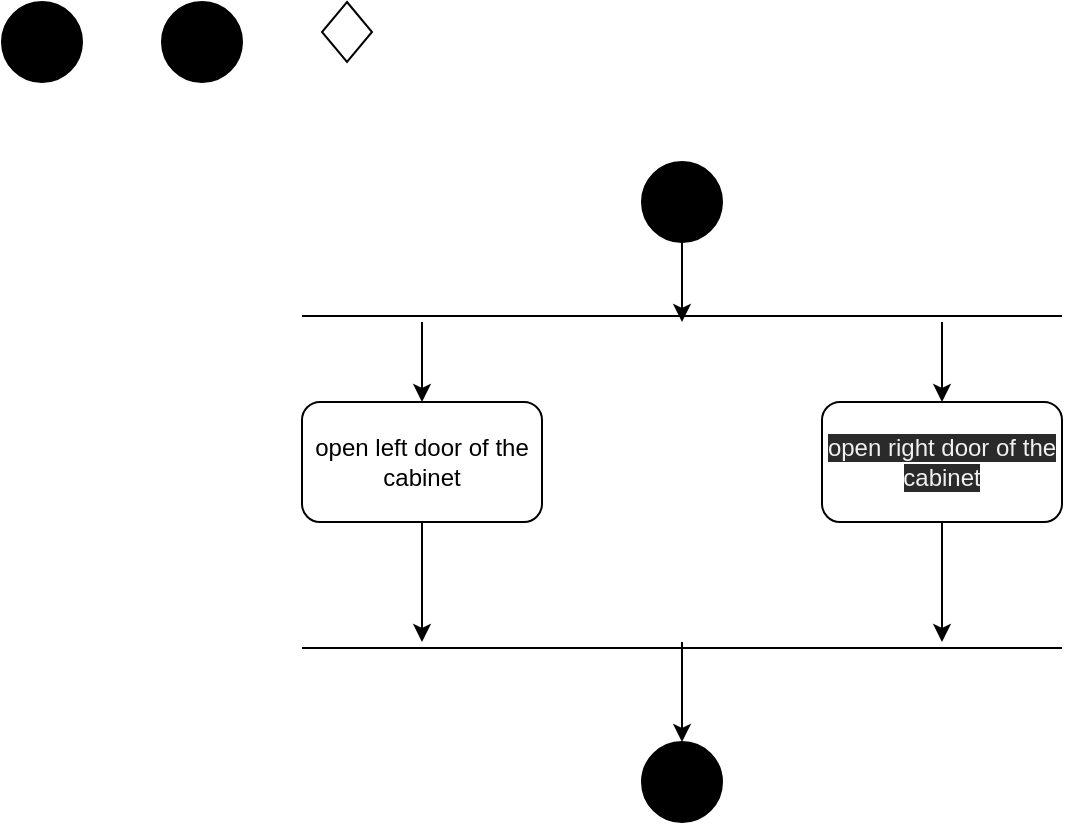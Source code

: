 <mxfile version="13.10.0" type="embed" pages="6">
    <diagram id="TKGpadYsHgbku94e-PBN" name="01">
        <mxGraphModel dx="552" dy="1620" grid="1" gridSize="10" guides="1" tooltips="1" connect="1" arrows="1" fold="1" page="1" pageScale="1" pageWidth="850" pageHeight="1100" math="0" shadow="0">
            <root>
                <mxCell id="L_IZPPoXgSPTkrQc0wRu-0"/>
                <mxCell id="L_IZPPoXgSPTkrQc0wRu-1" parent="L_IZPPoXgSPTkrQc0wRu-0"/>
                <mxCell id="jeHhFZrWPsBIewL-fRHp-0" value="" style="ellipse;whiteSpace=wrap;html=1;aspect=fixed;fillColor=#000000;" parent="L_IZPPoXgSPTkrQc0wRu-1" vertex="1">
                    <mxGeometry x="40" y="-40" width="40" height="40" as="geometry"/>
                </mxCell>
                <mxCell id="jeHhFZrWPsBIewL-fRHp-1" value="" style="ellipse;shape=doubleEllipse;whiteSpace=wrap;html=1;aspect=fixed;fillColor=#000000;" parent="L_IZPPoXgSPTkrQc0wRu-1" vertex="1">
                    <mxGeometry x="120" y="-40" width="40" height="40" as="geometry"/>
                </mxCell>
                <mxCell id="jeHhFZrWPsBIewL-fRHp-2" value="" style="rhombus;whiteSpace=wrap;html=1;" parent="L_IZPPoXgSPTkrQc0wRu-1" vertex="1">
                    <mxGeometry x="200" y="-40" width="25" height="30" as="geometry"/>
                </mxCell>
                <mxCell id="jeHhFZrWPsBIewL-fRHp-10" style="edgeStyle=orthogonalEdgeStyle;rounded=0;orthogonalLoop=1;jettySize=auto;html=1;" parent="L_IZPPoXgSPTkrQc0wRu-1" source="jeHhFZrWPsBIewL-fRHp-3" edge="1">
                    <mxGeometry relative="1" as="geometry">
                        <mxPoint x="380" y="120" as="targetPoint"/>
                    </mxGeometry>
                </mxCell>
                <mxCell id="jeHhFZrWPsBIewL-fRHp-3" value="" style="ellipse;whiteSpace=wrap;html=1;aspect=fixed;fillColor=#000000;" parent="L_IZPPoXgSPTkrQc0wRu-1" vertex="1">
                    <mxGeometry x="360" y="40" width="40" height="40" as="geometry"/>
                </mxCell>
                <mxCell id="jeHhFZrWPsBIewL-fRHp-11" style="edgeStyle=orthogonalEdgeStyle;rounded=0;orthogonalLoop=1;jettySize=auto;html=1;" parent="L_IZPPoXgSPTkrQc0wRu-1" source="jeHhFZrWPsBIewL-fRHp-5" edge="1">
                    <mxGeometry relative="1" as="geometry">
                        <mxPoint x="250" y="280" as="targetPoint"/>
                    </mxGeometry>
                </mxCell>
                <mxCell id="jeHhFZrWPsBIewL-fRHp-5" value="open left door of the cabinet" style="rounded=1;whiteSpace=wrap;html=1;" parent="L_IZPPoXgSPTkrQc0wRu-1" vertex="1">
                    <mxGeometry x="190" y="160" width="120" height="60" as="geometry"/>
                </mxCell>
                <mxCell id="jeHhFZrWPsBIewL-fRHp-6" value="" style="shape=link;html=1;width=166;" parent="L_IZPPoXgSPTkrQc0wRu-1" edge="1">
                    <mxGeometry width="100" relative="1" as="geometry">
                        <mxPoint x="190" y="200" as="sourcePoint"/>
                        <mxPoint x="570" y="200" as="targetPoint"/>
                    </mxGeometry>
                </mxCell>
                <mxCell id="jeHhFZrWPsBIewL-fRHp-12" style="edgeStyle=orthogonalEdgeStyle;rounded=0;orthogonalLoop=1;jettySize=auto;html=1;" parent="L_IZPPoXgSPTkrQc0wRu-1" source="jeHhFZrWPsBIewL-fRHp-7" edge="1">
                    <mxGeometry relative="1" as="geometry">
                        <mxPoint x="510" y="280" as="targetPoint"/>
                    </mxGeometry>
                </mxCell>
                <mxCell id="jeHhFZrWPsBIewL-fRHp-7" value="&lt;span style=&quot;color: rgb(240 , 240 , 240) ; font-family: &amp;#34;helvetica&amp;#34; ; font-size: 12px ; font-style: normal ; font-weight: 400 ; letter-spacing: normal ; text-align: center ; text-indent: 0px ; text-transform: none ; word-spacing: 0px ; background-color: rgb(42 , 42 , 42) ; display: inline ; float: none&quot;&gt;open right door of the cabinet&lt;/span&gt;" style="rounded=1;whiteSpace=wrap;html=1;" parent="L_IZPPoXgSPTkrQc0wRu-1" vertex="1">
                    <mxGeometry x="450" y="160" width="120" height="60" as="geometry"/>
                </mxCell>
                <mxCell id="jeHhFZrWPsBIewL-fRHp-8" value="" style="endArrow=classic;html=1;entryX=0.5;entryY=0;entryDx=0;entryDy=0;" parent="L_IZPPoXgSPTkrQc0wRu-1" target="jeHhFZrWPsBIewL-fRHp-5" edge="1">
                    <mxGeometry width="50" height="50" relative="1" as="geometry">
                        <mxPoint x="250" y="120" as="sourcePoint"/>
                        <mxPoint x="190" y="180" as="targetPoint"/>
                    </mxGeometry>
                </mxCell>
                <mxCell id="jeHhFZrWPsBIewL-fRHp-9" value="" style="endArrow=classic;html=1;entryX=0.5;entryY=0;entryDx=0;entryDy=0;" parent="L_IZPPoXgSPTkrQc0wRu-1" target="jeHhFZrWPsBIewL-fRHp-7" edge="1">
                    <mxGeometry width="50" height="50" relative="1" as="geometry">
                        <mxPoint x="510" y="120" as="sourcePoint"/>
                        <mxPoint x="260" y="170" as="targetPoint"/>
                    </mxGeometry>
                </mxCell>
                <mxCell id="jeHhFZrWPsBIewL-fRHp-13" value="" style="endArrow=classic;html=1;" parent="L_IZPPoXgSPTkrQc0wRu-1" edge="1">
                    <mxGeometry width="50" height="50" relative="1" as="geometry">
                        <mxPoint x="380" y="280" as="sourcePoint"/>
                        <mxPoint x="380" y="330" as="targetPoint"/>
                    </mxGeometry>
                </mxCell>
                <mxCell id="jeHhFZrWPsBIewL-fRHp-14" value="" style="ellipse;shape=doubleEllipse;whiteSpace=wrap;html=1;aspect=fixed;fillColor=#000000;" parent="L_IZPPoXgSPTkrQc0wRu-1" vertex="1">
                    <mxGeometry x="360" y="330" width="40" height="40" as="geometry"/>
                </mxCell>
            </root>
        </mxGraphModel>
    </diagram>
    <diagram id="-LJhycr-vLVmOfMt6-un" name="02">
        <mxGraphModel dx="460" dy="1533" grid="1" gridSize="10" guides="1" tooltips="1" connect="1" arrows="1" fold="1" page="1" pageScale="1" pageWidth="850" pageHeight="1100" math="0" shadow="0">
            <root>
                <mxCell id="0"/>
                <mxCell id="1" parent="0"/>
                <mxCell id="2" value="" style="ellipse;whiteSpace=wrap;html=1;aspect=fixed;fillColor=#000000;" parent="1" vertex="1">
                    <mxGeometry x="40" y="-40" width="40" height="40" as="geometry"/>
                </mxCell>
                <mxCell id="3" value="" style="ellipse;shape=doubleEllipse;whiteSpace=wrap;html=1;aspect=fixed;fillColor=#000000;" parent="1" vertex="1">
                    <mxGeometry x="120" y="-40" width="40" height="40" as="geometry"/>
                </mxCell>
                <mxCell id="4" value="" style="rhombus;whiteSpace=wrap;html=1;" parent="1" vertex="1">
                    <mxGeometry x="200" y="-40" width="25" height="30" as="geometry"/>
                </mxCell>
                <mxCell id="5" value="" style="ellipse;whiteSpace=wrap;html=1;aspect=fixed;fillColor=#000000;" parent="1" vertex="1">
                    <mxGeometry x="405" y="40" width="40" height="40" as="geometry"/>
                </mxCell>
                <mxCell id="6" value="" style="endArrow=classic;html=1;exitX=0.5;exitY=1;exitDx=0;exitDy=0;entryX=0.5;entryY=0;entryDx=0;entryDy=0;" parent="1" source="5" target="7" edge="1">
                    <mxGeometry width="50" height="50" relative="1" as="geometry">
                        <mxPoint x="540" y="230" as="sourcePoint"/>
                        <mxPoint x="425" y="120" as="targetPoint"/>
                    </mxGeometry>
                </mxCell>
                <mxCell id="7" value="read the the order from waiter" style="rounded=1;whiteSpace=wrap;html=1;" parent="1" vertex="1">
                    <mxGeometry x="365" y="120" width="120" height="60" as="geometry"/>
                </mxCell>
                <mxCell id="8" value="the system will first calculate the total price" style="rounded=1;whiteSpace=wrap;html=1;" parent="1" vertex="1">
                    <mxGeometry x="110" y="250" width="165" height="60" as="geometry"/>
                </mxCell>
                <mxCell id="9" value="determine the diccount of the order" style="rounded=1;whiteSpace=wrap;html=1;" parent="1" vertex="1">
                    <mxGeometry x="343" y="250" width="165" height="60" as="geometry"/>
                </mxCell>
                <mxCell id="12" value="" style="endArrow=classic;html=1;exitX=0.5;exitY=1;exitDx=0;exitDy=0;" parent="1" source="7" edge="1">
                    <mxGeometry width="50" height="50" relative="1" as="geometry">
                        <mxPoint x="260" y="190" as="sourcePoint"/>
                        <mxPoint x="425" y="220" as="targetPoint"/>
                    </mxGeometry>
                </mxCell>
                <mxCell id="14" value="" style="endArrow=classic;html=1;entryX=0.5;entryY=0;entryDx=0;entryDy=0;" parent="1" target="8" edge="1">
                    <mxGeometry width="50" height="50" relative="1" as="geometry">
                        <mxPoint x="193" y="220" as="sourcePoint"/>
                        <mxPoint x="100" y="210" as="targetPoint"/>
                    </mxGeometry>
                </mxCell>
                <mxCell id="15" value="" style="endArrow=classic;html=1;entryX=0.5;entryY=0;entryDx=0;entryDy=0;" parent="1" target="9" edge="1">
                    <mxGeometry width="50" height="50" relative="1" as="geometry">
                        <mxPoint x="426" y="220" as="sourcePoint"/>
                        <mxPoint x="568" y="190" as="targetPoint"/>
                    </mxGeometry>
                </mxCell>
                <mxCell id="16" value="" style="shape=link;html=1;width=204;" parent="1" edge="1">
                    <mxGeometry width="100" relative="1" as="geometry">
                        <mxPoint x="105" y="322" as="sourcePoint"/>
                        <mxPoint x="745" y="322" as="targetPoint"/>
                    </mxGeometry>
                </mxCell>
                <mxCell id="17" value="" style="endArrow=classic;html=1;exitX=0.5;exitY=1;exitDx=0;exitDy=0;" parent="1" source="8" edge="1">
                    <mxGeometry width="50" height="50" relative="1" as="geometry">
                        <mxPoint x="190" y="410" as="sourcePoint"/>
                        <mxPoint x="193" y="420" as="targetPoint"/>
                    </mxGeometry>
                </mxCell>
                <mxCell id="18" value="" style="endArrow=classic;html=1;exitX=0.5;exitY=1;exitDx=0;exitDy=0;" parent="1" source="9" edge="1">
                    <mxGeometry width="50" height="50" relative="1" as="geometry">
                        <mxPoint x="425" y="320" as="sourcePoint"/>
                        <mxPoint x="426" y="420" as="targetPoint"/>
                    </mxGeometry>
                </mxCell>
                <mxCell id="19" value="" style="endArrow=classic;html=1;entryX=0.5;entryY=0;entryDx=0;entryDy=0;" parent="1" target="23" edge="1">
                    <mxGeometry width="50" height="50" relative="1" as="geometry">
                        <mxPoint x="425" y="420" as="sourcePoint"/>
                        <mxPoint x="425" y="480" as="targetPoint"/>
                    </mxGeometry>
                </mxCell>
                <mxCell id="20" value="determine service charge of the order" style="rounded=1;whiteSpace=wrap;html=1;" parent="1" vertex="1">
                    <mxGeometry x="560" y="250" width="165" height="60" as="geometry"/>
                </mxCell>
                <mxCell id="21" value="" style="endArrow=classic;html=1;entryX=0.5;entryY=0;entryDx=0;entryDy=0;" parent="1" target="20" edge="1">
                    <mxGeometry width="50" height="50" relative="1" as="geometry">
                        <mxPoint x="643" y="220" as="sourcePoint"/>
                        <mxPoint x="785" y="190" as="targetPoint"/>
                    </mxGeometry>
                </mxCell>
                <mxCell id="22" value="" style="endArrow=classic;html=1;exitX=0.5;exitY=1;exitDx=0;exitDy=0;" parent="1" source="20" edge="1">
                    <mxGeometry width="50" height="50" relative="1" as="geometry">
                        <mxPoint x="642" y="320" as="sourcePoint"/>
                        <mxPoint x="643" y="420" as="targetPoint"/>
                    </mxGeometry>
                </mxCell>
                <mxCell id="23" value="net price will be determined" style="rounded=1;whiteSpace=wrap;html=1;" parent="1" vertex="1">
                    <mxGeometry x="366" y="480" width="120" height="60" as="geometry"/>
                </mxCell>
                <mxCell id="24" value="" style="endArrow=classic;html=1;exitX=0.5;exitY=1;exitDx=0;exitDy=0;entryX=0.5;entryY=0;entryDx=0;entryDy=0;" parent="1" source="23" target="25" edge="1">
                    <mxGeometry width="50" height="50" relative="1" as="geometry">
                        <mxPoint x="425.5" y="580" as="sourcePoint"/>
                        <mxPoint x="426" y="590" as="targetPoint"/>
                    </mxGeometry>
                </mxCell>
                <mxCell id="25" value="display the net price to the waiter" style="rounded=1;whiteSpace=wrap;html=1;" parent="1" vertex="1">
                    <mxGeometry x="366" y="600" width="120" height="60" as="geometry"/>
                </mxCell>
                <mxCell id="26" value="" style="endArrow=classic;html=1;exitX=0.5;exitY=1;exitDx=0;exitDy=0;entryX=0.5;entryY=0;entryDx=0;entryDy=0;" parent="1" source="25" target="27" edge="1">
                    <mxGeometry width="50" height="50" relative="1" as="geometry">
                        <mxPoint x="390" y="750" as="sourcePoint"/>
                        <mxPoint x="440" y="700" as="targetPoint"/>
                    </mxGeometry>
                </mxCell>
                <mxCell id="27" value="" style="ellipse;shape=doubleEllipse;whiteSpace=wrap;html=1;aspect=fixed;fillColor=#000000;" parent="1" vertex="1">
                    <mxGeometry x="405" y="710" width="40" height="40" as="geometry"/>
                </mxCell>
            </root>
        </mxGraphModel>
    </diagram>
    <diagram id="OcNbfHWa4exsvRolYM8u" name="03">
        &#xa;
        <mxGraphModel dx="728" dy="1780" grid="1" gridSize="10" guides="1" tooltips="1" connect="1" arrows="1" fold="1" page="1" pageScale="1" pageWidth="850" pageHeight="1100" math="0" shadow="0">
            &#xa;
            <root>
                &#xa;
                <mxCell id="Fn192tEEhdHee78osnhD-0"/>
                &#xa;
                <mxCell id="Fn192tEEhdHee78osnhD-1" parent="Fn192tEEhdHee78osnhD-0"/>
                &#xa;
                <mxCell id="Fn192tEEhdHee78osnhD-2" value="" style="ellipse;whiteSpace=wrap;html=1;aspect=fixed;fillColor=#000000;" vertex="1" parent="Fn192tEEhdHee78osnhD-1">
                    &#xa;
                    <mxGeometry x="40" y="-40" width="40" height="40" as="geometry"/>
                    &#xa;
                </mxCell>
                &#xa;
                <mxCell id="Fn192tEEhdHee78osnhD-3" value="" style="ellipse;shape=doubleEllipse;whiteSpace=wrap;html=1;aspect=fixed;fillColor=#000000;" vertex="1" parent="Fn192tEEhdHee78osnhD-1">
                    &#xa;
                    <mxGeometry x="120" y="-40" width="40" height="40" as="geometry"/>
                    &#xa;
                </mxCell>
                &#xa;
                <mxCell id="Fn192tEEhdHee78osnhD-4" value="" style="rhombus;whiteSpace=wrap;html=1;" vertex="1" parent="Fn192tEEhdHee78osnhD-1">
                    &#xa;
                    <mxGeometry x="200" y="-40" width="25" height="30" as="geometry"/>
                    &#xa;
                </mxCell>
                &#xa;
                <mxCell id="Fn192tEEhdHee78osnhD-5" value="" style="ellipse;whiteSpace=wrap;html=1;aspect=fixed;fillColor=#000000;" vertex="1" parent="Fn192tEEhdHee78osnhD-1">
                    &#xa;
                    <mxGeometry x="440" y="40" width="40" height="40" as="geometry"/>
                    &#xa;
                </mxCell>
                &#xa;
                <mxCell id="Fn192tEEhdHee78osnhD-6" value="" style="endArrow=classic;html=1;exitX=0.5;exitY=1;exitDx=0;exitDy=0;entryX=0.5;entryY=0;entryDx=0;entryDy=0;" edge="1" parent="Fn192tEEhdHee78osnhD-1" source="Fn192tEEhdHee78osnhD-5" target="Fn192tEEhdHee78osnhD-7">
                    &#xa;
                    <mxGeometry width="50" height="50" relative="1" as="geometry">
                        &#xa;
                        <mxPoint x="460" y="210" as="sourcePoint"/>
                        &#xa;
                        <mxPoint x="460" y="130" as="targetPoint"/>
                        &#xa;
                    </mxGeometry>
                    &#xa;
                </mxCell>
                &#xa;
                <mxCell id="Fn192tEEhdHee78osnhD-7" value="passenger check-in when them arrived" style="rounded=1;whiteSpace=wrap;html=1;" vertex="1" parent="Fn192tEEhdHee78osnhD-1">
                    &#xa;
                    <mxGeometry x="400" y="120" width="120" height="60" as="geometry"/>
                    &#xa;
                </mxCell>
                &#xa;
                <mxCell id="Fn192tEEhdHee78osnhD-10" value="" style="rhombus;whiteSpace=wrap;html=1;" vertex="1" parent="Fn192tEEhdHee78osnhD-1">
                    &#xa;
                    <mxGeometry x="447.5" y="240" width="25" height="30" as="geometry"/>
                    &#xa;
                </mxCell>
                &#xa;
                <mxCell id="Fn192tEEhdHee78osnhD-11" value="" style="endArrow=classic;html=1;exitX=0.5;exitY=1;exitDx=0;exitDy=0;entryX=0.5;entryY=0;entryDx=0;entryDy=0;" edge="1" parent="Fn192tEEhdHee78osnhD-1" source="Fn192tEEhdHee78osnhD-7" target="Fn192tEEhdHee78osnhD-10">
                    &#xa;
                    <mxGeometry width="50" height="50" relative="1" as="geometry">
                        &#xa;
                        <mxPoint x="520" y="260" as="sourcePoint"/>
                        &#xa;
                        <mxPoint x="570" y="210" as="targetPoint"/>
                        &#xa;
                    </mxGeometry>
                    &#xa;
                </mxCell>
                &#xa;
                <mxCell id="Fn192tEEhdHee78osnhD-12" value="" style="endArrow=classic;html=1;exitX=1;exitY=0.5;exitDx=0;exitDy=0;entryX=0;entryY=0.5;entryDx=0;entryDy=0;" edge="1" parent="Fn192tEEhdHee78osnhD-1" source="Fn192tEEhdHee78osnhD-10" target="Fn192tEEhdHee78osnhD-16">
                    &#xa;
                    <mxGeometry width="50" height="50" relative="1" as="geometry">
                        &#xa;
                        <mxPoint x="470" y="190" as="sourcePoint"/>
                        &#xa;
                        <mxPoint x="660" y="255" as="targetPoint"/>
                        &#xa;
                    </mxGeometry>
                    &#xa;
                </mxCell>
                &#xa;
                <mxCell id="Fn192tEEhdHee78osnhD-14" value="check-in fail" style="edgeLabel;html=1;align=center;verticalAlign=middle;resizable=0;points=[];" vertex="1" connectable="0" parent="Fn192tEEhdHee78osnhD-12">
                    &#xa;
                    <mxGeometry x="-0.024" y="1" relative="1" as="geometry">
                        &#xa;
                        <mxPoint y="-14" as="offset"/>
                        &#xa;
                    </mxGeometry>
                    &#xa;
                </mxCell>
                &#xa;
                <mxCell id="Fn192tEEhdHee78osnhD-13" value="" style="endArrow=classic;html=1;exitX=0.5;exitY=1;exitDx=0;exitDy=0;" edge="1" parent="Fn192tEEhdHee78osnhD-1" source="Fn192tEEhdHee78osnhD-10">
                    &#xa;
                    <mxGeometry width="50" height="50" relative="1" as="geometry">
                        &#xa;
                        <mxPoint x="482.5" y="265" as="sourcePoint"/>
                        &#xa;
                        <mxPoint x="460" y="360" as="targetPoint"/>
                        &#xa;
                    </mxGeometry>
                    &#xa;
                </mxCell>
                &#xa;
                <mxCell id="Fn192tEEhdHee78osnhD-15" value="can check-in&amp;nbsp;" style="edgeLabel;html=1;align=center;verticalAlign=middle;resizable=0;points=[];" vertex="1" connectable="0" parent="Fn192tEEhdHee78osnhD-13">
                    &#xa;
                    <mxGeometry x="-0.311" y="3" relative="1" as="geometry">
                        &#xa;
                        <mxPoint as="offset"/>
                        &#xa;
                    </mxGeometry>
                    &#xa;
                </mxCell>
                &#xa;
                <mxCell id="Fn192tEEhdHee78osnhD-16" value="terminate checking" style="rounded=1;whiteSpace=wrap;html=1;" vertex="1" parent="Fn192tEEhdHee78osnhD-1">
                    &#xa;
                    <mxGeometry x="630" y="225" width="120" height="60" as="geometry"/>
                    &#xa;
                </mxCell>
                &#xa;
                <mxCell id="Fn192tEEhdHee78osnhD-17" value="prints the borading pass" style="rounded=1;whiteSpace=wrap;html=1;" vertex="1" parent="Fn192tEEhdHee78osnhD-1">
                    &#xa;
                    <mxGeometry x="280" y="400" width="120" height="60" as="geometry"/>
                    &#xa;
                </mxCell>
                &#xa;
                <mxCell id="Fn192tEEhdHee78osnhD-18" value="luggage is loaded the cargo" style="rounded=1;whiteSpace=wrap;html=1;" vertex="1" parent="Fn192tEEhdHee78osnhD-1">
                    &#xa;
                    <mxGeometry x="520" y="400" width="120" height="60" as="geometry"/>
                    &#xa;
                </mxCell>
                &#xa;
                <mxCell id="Fn192tEEhdHee78osnhD-19" value="" style="shape=link;html=1;width=134;" edge="1" parent="Fn192tEEhdHee78osnhD-1">
                    &#xa;
                    <mxGeometry width="100" relative="1" as="geometry">
                        &#xa;
                        <mxPoint x="275" y="430" as="sourcePoint"/>
                        &#xa;
                        <mxPoint x="645" y="429.5" as="targetPoint"/>
                        &#xa;
                    </mxGeometry>
                    &#xa;
                </mxCell>
                &#xa;
                <mxCell id="Fn192tEEhdHee78osnhD-20" value="" style="endArrow=classic;html=1;entryX=0.5;entryY=0;entryDx=0;entryDy=0;" edge="1" parent="Fn192tEEhdHee78osnhD-1" target="Fn192tEEhdHee78osnhD-17">
                    &#xa;
                    <mxGeometry width="50" height="50" relative="1" as="geometry">
                        &#xa;
                        <mxPoint x="340" y="360" as="sourcePoint"/>
                        &#xa;
                        <mxPoint x="270" y="410" as="targetPoint"/>
                        &#xa;
                    </mxGeometry>
                    &#xa;
                </mxCell>
                &#xa;
                <mxCell id="Fn192tEEhdHee78osnhD-21" value="" style="endArrow=classic;html=1;entryX=0.5;entryY=0;entryDx=0;entryDy=0;" edge="1" parent="Fn192tEEhdHee78osnhD-1" target="Fn192tEEhdHee78osnhD-18">
                    &#xa;
                    <mxGeometry width="50" height="50" relative="1" as="geometry">
                        &#xa;
                        <mxPoint x="580" y="360" as="sourcePoint"/>
                        &#xa;
                        <mxPoint x="350" y="410" as="targetPoint"/>
                        &#xa;
                    </mxGeometry>
                    &#xa;
                </mxCell>
                &#xa;
                <mxCell id="Fn192tEEhdHee78osnhD-22" value="" style="endArrow=classic;html=1;exitX=0.5;exitY=1;exitDx=0;exitDy=0;" edge="1" parent="Fn192tEEhdHee78osnhD-1" source="Fn192tEEhdHee78osnhD-17">
                    &#xa;
                    <mxGeometry width="50" height="50" relative="1" as="geometry">
                        &#xa;
                        <mxPoint x="270" y="540" as="sourcePoint"/>
                        &#xa;
                        <mxPoint x="340" y="500" as="targetPoint"/>
                        &#xa;
                    </mxGeometry>
                    &#xa;
                </mxCell>
                &#xa;
                <mxCell id="Fn192tEEhdHee78osnhD-23" value="" style="endArrow=classic;html=1;exitX=0.5;exitY=1;exitDx=0;exitDy=0;" edge="1" parent="Fn192tEEhdHee78osnhD-1" source="Fn192tEEhdHee78osnhD-18">
                    &#xa;
                    <mxGeometry width="50" height="50" relative="1" as="geometry">
                        &#xa;
                        <mxPoint x="350" y="470" as="sourcePoint"/>
                        &#xa;
                        <mxPoint x="580" y="500" as="targetPoint"/>
                        &#xa;
                    </mxGeometry>
                    &#xa;
                </mxCell>
                &#xa;
                <mxCell id="Fn192tEEhdHee78osnhD-24" value="" style="endArrow=classic;html=1;entryX=0.5;entryY=0;entryDx=0;entryDy=0;" edge="1" parent="Fn192tEEhdHee78osnhD-1" target="Fn192tEEhdHee78osnhD-28">
                    &#xa;
                    <mxGeometry width="50" height="50" relative="1" as="geometry">
                        &#xa;
                        <mxPoint x="470" y="500" as="sourcePoint"/>
                        &#xa;
                        <mxPoint x="468" y="580" as="targetPoint"/>
                        &#xa;
                    </mxGeometry>
                    &#xa;
                </mxCell>
                &#xa;
                <mxCell id="Fn192tEEhdHee78osnhD-26" value="" style="ellipse;shape=doubleEllipse;whiteSpace=wrap;html=1;aspect=fixed;fillColor=#000000;" vertex="1" parent="Fn192tEEhdHee78osnhD-1">
                    &#xa;
                    <mxGeometry x="451" y="640" width="40" height="40" as="geometry"/>
                    &#xa;
                </mxCell>
                &#xa;
                <mxCell id="Fn192tEEhdHee78osnhD-27" value="" style="endArrow=classic;html=1;exitX=0.5;exitY=1;exitDx=0;exitDy=0;entryX=1;entryY=0.5;entryDx=0;entryDy=0;" edge="1" parent="Fn192tEEhdHee78osnhD-1" source="Fn192tEEhdHee78osnhD-16" target="Fn192tEEhdHee78osnhD-28">
                    &#xa;
                    <mxGeometry width="50" height="50" relative="1" as="geometry">
                        &#xa;
                        <mxPoint x="740" y="440" as="sourcePoint"/>
                        &#xa;
                        <mxPoint x="480" y="600" as="targetPoint"/>
                        &#xa;
                        <Array as="points">
                            &#xa;
                            <mxPoint x="690" y="595"/>
                            &#xa;
                        </Array>
                        &#xa;
                    </mxGeometry>
                    &#xa;
                </mxCell>
                &#xa;
                <mxCell id="Fn192tEEhdHee78osnhD-28" value="" style="rhombus;whiteSpace=wrap;html=1;" vertex="1" parent="Fn192tEEhdHee78osnhD-1">
                    &#xa;
                    <mxGeometry x="458.5" y="580" width="25" height="30" as="geometry"/>
                    &#xa;
                </mxCell>
                &#xa;
                <mxCell id="Fn192tEEhdHee78osnhD-30" value="" style="endArrow=classic;html=1;entryX=0.5;entryY=0;entryDx=0;entryDy=0;exitX=0.5;exitY=1;exitDx=0;exitDy=0;" edge="1" parent="Fn192tEEhdHee78osnhD-1" source="Fn192tEEhdHee78osnhD-28" target="Fn192tEEhdHee78osnhD-26">
                    &#xa;
                    <mxGeometry width="50" height="50" relative="1" as="geometry">
                        &#xa;
                        <mxPoint x="480" y="510" as="sourcePoint"/>
                        &#xa;
                        <mxPoint x="481" y="590" as="targetPoint"/>
                        &#xa;
                    </mxGeometry>
                    &#xa;
                </mxCell>
                &#xa;
            </root>
            &#xa;
        </mxGraphModel>
        &#xa;
    </diagram>
    <diagram id="tZkqP823ov2mce8Xa2eT" name="04">
        &#xa;
        <mxGraphModel dx="728" dy="1780" grid="1" gridSize="10" guides="1" tooltips="1" connect="1" arrows="1" fold="1" page="1" pageScale="1" pageWidth="850" pageHeight="1100" math="0" shadow="0">
            &#xa;
            <root>
                &#xa;
                <mxCell id="vnChaIp-S9cseVfy0703-0"/>
                &#xa;
                <mxCell id="vnChaIp-S9cseVfy0703-1" parent="vnChaIp-S9cseVfy0703-0"/>
                &#xa;
                <mxCell id="BaGL61LiAsU5KwCpR5qf-0" value="" style="ellipse;whiteSpace=wrap;html=1;aspect=fixed;fillColor=#000000;" vertex="1" parent="vnChaIp-S9cseVfy0703-1">
                    &#xa;
                    <mxGeometry x="40" y="-40" width="40" height="40" as="geometry"/>
                    &#xa;
                </mxCell>
                &#xa;
                <mxCell id="BaGL61LiAsU5KwCpR5qf-1" value="" style="ellipse;shape=doubleEllipse;whiteSpace=wrap;html=1;aspect=fixed;fillColor=#000000;" vertex="1" parent="vnChaIp-S9cseVfy0703-1">
                    &#xa;
                    <mxGeometry x="120" y="-40" width="40" height="40" as="geometry"/>
                    &#xa;
                </mxCell>
                &#xa;
                <mxCell id="BaGL61LiAsU5KwCpR5qf-2" value="" style="rhombus;whiteSpace=wrap;html=1;" vertex="1" parent="vnChaIp-S9cseVfy0703-1">
                    &#xa;
                    <mxGeometry x="200" y="-40" width="25" height="30" as="geometry"/>
                    &#xa;
                </mxCell>
                &#xa;
                <mxCell id="BaGL61LiAsU5KwCpR5qf-3" value="" style="ellipse;whiteSpace=wrap;html=1;aspect=fixed;fillColor=#000000;" vertex="1" parent="vnChaIp-S9cseVfy0703-1">
                    &#xa;
                    <mxGeometry x="360" y="40" width="40" height="40" as="geometry"/>
                    &#xa;
                </mxCell>
                &#xa;
                <mxCell id="BaGL61LiAsU5KwCpR5qf-4" value="" style="rounded=1;whiteSpace=wrap;html=1;" vertex="1" parent="vnChaIp-S9cseVfy0703-1">
                    &#xa;
                    <mxGeometry x="320" y="140" width="120" height="60" as="geometry"/>
                    &#xa;
                </mxCell>
                &#xa;
            </root>
            &#xa;
        </mxGraphModel>
        &#xa;
    </diagram>
    <diagram id="bwbF7RScUvFTFo2xB8I9" name="05">
        <mxGraphModel dx="552" dy="1620" grid="1" gridSize="10" guides="1" tooltips="1" connect="1" arrows="1" fold="1" page="1" pageScale="1" pageWidth="850" pageHeight="1100" math="0" shadow="0">
            <root>
                <mxCell id="Kd70StydPeyljKnZUcyw-0"/>
                <mxCell id="Kd70StydPeyljKnZUcyw-1" parent="Kd70StydPeyljKnZUcyw-0"/>
                <mxCell id="FDrtnfx9TPUtPlWxQsDj-0" value="" style="ellipse;whiteSpace=wrap;html=1;aspect=fixed;fillColor=#000000;" parent="Kd70StydPeyljKnZUcyw-1" vertex="1">
                    <mxGeometry x="40" y="-40" width="40" height="40" as="geometry"/>
                </mxCell>
                <mxCell id="FDrtnfx9TPUtPlWxQsDj-1" value="" style="ellipse;shape=doubleEllipse;whiteSpace=wrap;html=1;aspect=fixed;fillColor=#000000;" parent="Kd70StydPeyljKnZUcyw-1" vertex="1">
                    <mxGeometry x="120" y="-40" width="40" height="40" as="geometry"/>
                </mxCell>
                <mxCell id="FDrtnfx9TPUtPlWxQsDj-2" value="" style="rhombus;whiteSpace=wrap;html=1;" parent="Kd70StydPeyljKnZUcyw-1" vertex="1">
                    <mxGeometry x="200" y="-40" width="25" height="30" as="geometry"/>
                </mxCell>
                <mxCell id="FDrtnfx9TPUtPlWxQsDj-8" style="edgeStyle=orthogonalEdgeStyle;rounded=0;orthogonalLoop=1;jettySize=auto;html=1;exitX=1;exitY=0.5;exitDx=0;exitDy=0;entryX=1;entryY=0.5;entryDx=0;entryDy=0;" parent="Kd70StydPeyljKnZUcyw-1" source="FDrtnfx9TPUtPlWxQsDj-6" target="FDrtnfx9TPUtPlWxQsDj-11" edge="1">
                    <mxGeometry relative="1" as="geometry">
                        <mxPoint x="530" y="265" as="targetPoint"/>
                        <Array as="points">
                            <mxPoint x="550" y="265"/>
                            <mxPoint x="550" y="455"/>
                        </Array>
                    </mxGeometry>
                </mxCell>
                <mxCell id="FDrtnfx9TPUtPlWxQsDj-16" value="[ not match ]" style="edgeLabel;html=1;align=center;verticalAlign=middle;resizable=0;points=[];" parent="FDrtnfx9TPUtPlWxQsDj-8" vertex="1" connectable="0">
                    <mxGeometry x="-0.706" relative="1" as="geometry">
                        <mxPoint x="1" as="offset"/>
                    </mxGeometry>
                </mxCell>
                <mxCell id="FDrtnfx9TPUtPlWxQsDj-9" style="edgeStyle=orthogonalEdgeStyle;rounded=0;orthogonalLoop=1;jettySize=auto;html=1;exitX=0.5;exitY=1;exitDx=0;exitDy=0;entryX=0.5;entryY=0;entryDx=0;entryDy=0;" parent="Kd70StydPeyljKnZUcyw-1" source="FDrtnfx9TPUtPlWxQsDj-6" target="FDrtnfx9TPUtPlWxQsDj-10" edge="1">
                    <mxGeometry relative="1" as="geometry">
                        <mxPoint x="420" y="330" as="targetPoint"/>
                    </mxGeometry>
                </mxCell>
                <mxCell id="FDrtnfx9TPUtPlWxQsDj-15" value="[ input length matched with the expected length ]" style="edgeLabel;html=1;align=center;verticalAlign=middle;resizable=0;points=[];" parent="FDrtnfx9TPUtPlWxQsDj-9" vertex="1" connectable="0">
                    <mxGeometry x="-0.36" y="2" relative="1" as="geometry">
                        <mxPoint as="offset"/>
                    </mxGeometry>
                </mxCell>
                <mxCell id="FDrtnfx9TPUtPlWxQsDj-6" value="" style="rhombus;whiteSpace=wrap;html=1;" parent="Kd70StydPeyljKnZUcyw-1" vertex="1">
                    <mxGeometry x="407.5" y="250" width="25" height="30" as="geometry"/>
                </mxCell>
                <mxCell id="FDrtnfx9TPUtPlWxQsDj-7" value="" style="endArrow=classic;html=1;exitX=0;exitY=0;exitDx=45;exitDy=30;entryX=0.5;entryY=0;entryDx=0;entryDy=0;exitPerimeter=0;" parent="Kd70StydPeyljKnZUcyw-1" source="YwjdQUhWLvvASNYj2Vsd-8" target="FDrtnfx9TPUtPlWxQsDj-6" edge="1">
                    <mxGeometry width="50" height="50" relative="1" as="geometry">
                        <mxPoint x="420" y="190" as="sourcePoint"/>
                        <mxPoint x="530" y="220" as="targetPoint"/>
                    </mxGeometry>
                </mxCell>
                <mxCell id="FDrtnfx9TPUtPlWxQsDj-12" style="edgeStyle=orthogonalEdgeStyle;rounded=0;orthogonalLoop=1;jettySize=auto;html=1;entryX=0.5;entryY=0;entryDx=0;entryDy=0;" parent="Kd70StydPeyljKnZUcyw-1" source="FDrtnfx9TPUtPlWxQsDj-10" target="FDrtnfx9TPUtPlWxQsDj-11" edge="1">
                    <mxGeometry relative="1" as="geometry"/>
                </mxCell>
                <mxCell id="FDrtnfx9TPUtPlWxQsDj-10" value="input to other processing unit" style="rounded=1;whiteSpace=wrap;html=1;" parent="Kd70StydPeyljKnZUcyw-1" vertex="1">
                    <mxGeometry x="360" y="330" width="120" height="60" as="geometry"/>
                </mxCell>
                <mxCell id="FDrtnfx9TPUtPlWxQsDj-14" style="edgeStyle=orthogonalEdgeStyle;rounded=0;orthogonalLoop=1;jettySize=auto;html=1;entryX=0.5;entryY=0;entryDx=0;entryDy=0;" parent="Kd70StydPeyljKnZUcyw-1" source="FDrtnfx9TPUtPlWxQsDj-11" target="FDrtnfx9TPUtPlWxQsDj-13" edge="1">
                    <mxGeometry relative="1" as="geometry"/>
                </mxCell>
                <mxCell id="FDrtnfx9TPUtPlWxQsDj-11" value="" style="rhombus;whiteSpace=wrap;html=1;" parent="Kd70StydPeyljKnZUcyw-1" vertex="1">
                    <mxGeometry x="407.5" y="440" width="25" height="30" as="geometry"/>
                </mxCell>
                <mxCell id="FDrtnfx9TPUtPlWxQsDj-13" value="" style="ellipse;shape=doubleEllipse;whiteSpace=wrap;html=1;aspect=fixed;fillColor=#000000;" parent="Kd70StydPeyljKnZUcyw-1" vertex="1">
                    <mxGeometry x="400" y="500" width="40" height="40" as="geometry"/>
                </mxCell>
                <mxCell id="YwjdQUhWLvvASNYj2Vsd-0" value="Validation system" style="swimlane;html=1;childLayout=stackLayout;resizeParent=1;resizeParentMax=0;startSize=20;" parent="Kd70StydPeyljKnZUcyw-1" vertex="1">
                    <mxGeometry x="290" y="-10" width="660" height="570" as="geometry"/>
                </mxCell>
                <mxCell id="YwjdQUhWLvvASNYj2Vsd-1" value="system" style="swimlane;html=1;startSize=20;" parent="YwjdQUhWLvvASNYj2Vsd-0" vertex="1">
                    <mxGeometry y="20" width="370" height="550" as="geometry"/>
                </mxCell>
                <mxCell id="YwjdQUhWLvvASNYj2Vsd-8" value="receive result" style="html=1;shadow=0;dashed=0;align=center;verticalAlign=middle;shape=mxgraph.arrows2.arrow;dy=0;dx=10;notch=10;" parent="YwjdQUhWLvvASNYj2Vsd-1" vertex="1">
                    <mxGeometry x="85" y="140" width="100" height="30" as="geometry"/>
                </mxCell>
                <mxCell id="YwjdQUhWLvvASNYj2Vsd-2" value="keyboard" style="swimlane;html=1;startSize=20;" parent="YwjdQUhWLvvASNYj2Vsd-0" vertex="1">
                    <mxGeometry x="370" y="20" width="290" height="550" as="geometry"/>
                </mxCell>
                <mxCell id="YwjdQUhWLvvASNYj2Vsd-4" value="" style="ellipse;whiteSpace=wrap;html=1;aspect=fixed;fillColor=#000000;" parent="YwjdQUhWLvvASNYj2Vsd-2" vertex="1">
                    <mxGeometry x="120" y="40" width="40" height="40" as="geometry"/>
                </mxCell>
                <mxCell id="YwjdQUhWLvvASNYj2Vsd-6" value="" style="endArrow=classic;html=1;exitX=0.5;exitY=1;exitDx=0;exitDy=0;entryX=0;entryY=0;entryDx=57.5;entryDy=0;entryPerimeter=0;" parent="YwjdQUhWLvvASNYj2Vsd-2" source="YwjdQUhWLvvASNYj2Vsd-4" target="YwjdQUhWLvvASNYj2Vsd-7" edge="1">
                    <mxGeometry width="50" height="50" relative="1" as="geometry">
                        <mxPoint x="-10" y="230" as="sourcePoint"/>
                        <mxPoint x="140" y="130" as="targetPoint"/>
                    </mxGeometry>
                </mxCell>
                <mxCell id="YwjdQUhWLvvASNYj2Vsd-7" value="&lt;span&gt;input from keyboard&lt;/span&gt;" style="html=1;shadow=0;dashed=0;align=center;verticalAlign=middle;shape=mxgraph.arrows2.arrow;dy=0;dx=10;notch=0;" parent="YwjdQUhWLvvASNYj2Vsd-2" vertex="1">
                    <mxGeometry x="82.5" y="140" width="125" height="30" as="geometry"/>
                </mxCell>
                <mxCell id="YwjdQUhWLvvASNYj2Vsd-9" style="edgeStyle=orthogonalEdgeStyle;rounded=0;orthogonalLoop=1;jettySize=auto;html=1;entryX=1;entryY=0.5;entryDx=0;entryDy=0;entryPerimeter=0;dashed=1;" parent="YwjdQUhWLvvASNYj2Vsd-0" source="YwjdQUhWLvvASNYj2Vsd-7" target="YwjdQUhWLvvASNYj2Vsd-8" edge="1">
                    <mxGeometry relative="1" as="geometry"/>
                </mxCell>
            </root>
        </mxGraphModel>
    </diagram>
    <diagram id="lxsAp1C35LyPfrCxHcGy" name="06">
        <mxGraphModel dx="552" dy="1620" grid="1" gridSize="10" guides="1" tooltips="1" connect="1" arrows="1" fold="1" page="1" pageScale="1" pageWidth="850" pageHeight="1100" math="0" shadow="0">
            <root>
                <mxCell id="rXlkAZ4lLHr1dsElfyzZ-0"/>
                <mxCell id="rXlkAZ4lLHr1dsElfyzZ-1" parent="rXlkAZ4lLHr1dsElfyzZ-0"/>
                <mxCell id="Qe0gaYfiPwMYc4e3RZk5-3" value="" style="ellipse;whiteSpace=wrap;html=1;aspect=fixed;fillColor=#000000;" parent="rXlkAZ4lLHr1dsElfyzZ-1" vertex="1">
                    <mxGeometry x="280" y="40" width="40" height="40" as="geometry"/>
                </mxCell>
                <mxCell id="Qe0gaYfiPwMYc4e3RZk5-4" value="" style="endArrow=classic;html=1;exitX=0.5;exitY=1;exitDx=0;exitDy=0;entryX=0.5;entryY=0;entryDx=0;entryDy=0;" parent="rXlkAZ4lLHr1dsElfyzZ-1" source="Qe0gaYfiPwMYc4e3RZk5-3" target="Qe0gaYfiPwMYc4e3RZk5-5" edge="1">
                    <mxGeometry width="50" height="50" relative="1" as="geometry">
                        <mxPoint x="330" y="180" as="sourcePoint"/>
                        <mxPoint x="300" y="130" as="targetPoint"/>
                    </mxGeometry>
                </mxCell>
                <mxCell id="Qe0gaYfiPwMYc4e3RZk5-7" style="edgeStyle=orthogonalEdgeStyle;rounded=0;orthogonalLoop=1;jettySize=auto;html=1;exitX=0.5;exitY=1;exitDx=0;exitDy=0;entryX=0;entryY=0;entryDx=55;entryDy=0;entryPerimeter=0;" parent="rXlkAZ4lLHr1dsElfyzZ-1" source="Qe0gaYfiPwMYc4e3RZk5-5" target="fKY4KzzRgKp9I8orKsMj-4" edge="1">
                    <mxGeometry relative="1" as="geometry">
                        <mxPoint x="300" y="220" as="targetPoint"/>
                    </mxGeometry>
                </mxCell>
                <mxCell id="Qe0gaYfiPwMYc4e3RZk5-5" value="the audience reserve the seat" style="rounded=1;whiteSpace=wrap;html=1;" parent="rXlkAZ4lLHr1dsElfyzZ-1" vertex="1">
                    <mxGeometry x="240" y="120" width="120" height="60" as="geometry"/>
                </mxCell>
                <mxCell id="Qe0gaYfiPwMYc4e3RZk5-9" style="edgeStyle=orthogonalEdgeStyle;rounded=0;orthogonalLoop=1;jettySize=auto;html=1;entryX=0.5;entryY=0;entryDx=0;entryDy=0;exitX=0;exitY=0;exitDx=55;exitDy=50;exitPerimeter=0;" parent="rXlkAZ4lLHr1dsElfyzZ-1" source="fKY4KzzRgKp9I8orKsMj-4" target="Qe0gaYfiPwMYc4e3RZk5-8" edge="1">
                    <mxGeometry relative="1" as="geometry">
                        <mxPoint x="300" y="280" as="sourcePoint"/>
                    </mxGeometry>
                </mxCell>
                <mxCell id="Qe0gaYfiPwMYc4e3RZk5-10" style="edgeStyle=orthogonalEdgeStyle;rounded=0;orthogonalLoop=1;jettySize=auto;html=1;entryX=0;entryY=0;entryDx=80;entryDy=0;entryPerimeter=0;" parent="rXlkAZ4lLHr1dsElfyzZ-1" source="Qe0gaYfiPwMYc4e3RZk5-8" target="fKY4KzzRgKp9I8orKsMj-19" edge="1">
                    <mxGeometry relative="1" as="geometry">
                        <mxPoint x="300" y="430" as="targetPoint"/>
                    </mxGeometry>
                </mxCell>
                <mxCell id="Qe0gaYfiPwMYc4e3RZk5-11" value="[ complete thepayment within 24 hours ]" style="edgeLabel;html=1;align=center;verticalAlign=middle;resizable=0;points=[];" parent="Qe0gaYfiPwMYc4e3RZk5-10" vertex="1" connectable="0">
                    <mxGeometry x="-0.29" y="1" relative="1" as="geometry">
                        <mxPoint as="offset"/>
                    </mxGeometry>
                </mxCell>
                <mxCell id="Qe0gaYfiPwMYc4e3RZk5-13" style="edgeStyle=orthogonalEdgeStyle;rounded=0;orthogonalLoop=1;jettySize=auto;html=1;entryX=0;entryY=0.5;entryDx=0;entryDy=0;" parent="rXlkAZ4lLHr1dsElfyzZ-1" source="Qe0gaYfiPwMYc4e3RZk5-8" target="Qe0gaYfiPwMYc4e3RZk5-15" edge="1">
                    <mxGeometry relative="1" as="geometry">
                        <mxPoint x="550" y="335.0" as="targetPoint"/>
                    </mxGeometry>
                </mxCell>
                <mxCell id="Qe0gaYfiPwMYc4e3RZk5-14" value="[ incomplete or over 24 hours ]" style="edgeLabel;html=1;align=center;verticalAlign=middle;resizable=0;points=[];" parent="Qe0gaYfiPwMYc4e3RZk5-13" vertex="1" connectable="0">
                    <mxGeometry x="-0.161" y="-2" relative="1" as="geometry">
                        <mxPoint x="13.33" y="-17" as="offset"/>
                    </mxGeometry>
                </mxCell>
                <mxCell id="Qe0gaYfiPwMYc4e3RZk5-8" value="" style="rhombus;whiteSpace=wrap;html=1;" parent="rXlkAZ4lLHr1dsElfyzZ-1" vertex="1">
                    <mxGeometry x="287.5" y="320" width="25" height="30" as="geometry"/>
                </mxCell>
                <mxCell id="Qe0gaYfiPwMYc4e3RZk5-19" style="edgeStyle=orthogonalEdgeStyle;rounded=0;orthogonalLoop=1;jettySize=auto;html=1;entryX=1;entryY=0.5;entryDx=0;entryDy=0;" parent="rXlkAZ4lLHr1dsElfyzZ-1" source="Qe0gaYfiPwMYc4e3RZk5-15" target="Qe0gaYfiPwMYc4e3RZk5-17" edge="1">
                    <mxGeometry relative="1" as="geometry">
                        <Array as="points">
                            <mxPoint x="550" y="535"/>
                        </Array>
                    </mxGeometry>
                </mxCell>
                <mxCell id="Qe0gaYfiPwMYc4e3RZk5-15" value="reservation is canceled" style="rounded=1;whiteSpace=wrap;html=1;" parent="rXlkAZ4lLHr1dsElfyzZ-1" vertex="1">
                    <mxGeometry x="490" y="305" width="120" height="60" as="geometry"/>
                </mxCell>
                <mxCell id="Qe0gaYfiPwMYc4e3RZk5-18" style="edgeStyle=orthogonalEdgeStyle;rounded=0;orthogonalLoop=1;jettySize=auto;html=1;entryX=0.5;entryY=0;entryDx=0;entryDy=0;exitX=0;exitY=0;exitDx=80;exitDy=60;exitPerimeter=0;" parent="rXlkAZ4lLHr1dsElfyzZ-1" source="fKY4KzzRgKp9I8orKsMj-19" target="Qe0gaYfiPwMYc4e3RZk5-17" edge="1">
                    <mxGeometry relative="1" as="geometry">
                        <mxPoint x="300" y="490" as="sourcePoint"/>
                    </mxGeometry>
                </mxCell>
                <mxCell id="Qe0gaYfiPwMYc4e3RZk5-21" style="edgeStyle=orthogonalEdgeStyle;rounded=0;orthogonalLoop=1;jettySize=auto;html=1;entryX=0.5;entryY=0;entryDx=0;entryDy=0;" parent="rXlkAZ4lLHr1dsElfyzZ-1" source="Qe0gaYfiPwMYc4e3RZk5-17" target="Qe0gaYfiPwMYc4e3RZk5-20" edge="1">
                    <mxGeometry relative="1" as="geometry"/>
                </mxCell>
                <mxCell id="Qe0gaYfiPwMYc4e3RZk5-17" value="" style="rhombus;whiteSpace=wrap;html=1;" parent="rXlkAZ4lLHr1dsElfyzZ-1" vertex="1">
                    <mxGeometry x="287.5" y="520" width="25" height="30" as="geometry"/>
                </mxCell>
                <mxCell id="Qe0gaYfiPwMYc4e3RZk5-20" value="" style="ellipse;shape=doubleEllipse;whiteSpace=wrap;html=1;aspect=fixed;fillColor=#000000;" parent="rXlkAZ4lLHr1dsElfyzZ-1" vertex="1">
                    <mxGeometry x="280" y="590" width="40" height="40" as="geometry"/>
                </mxCell>
                <mxCell id="fKY4KzzRgKp9I8orKsMj-4" value="&lt;span&gt;The system send&lt;br&gt;the payment&lt;/span&gt;" style="html=1;shadow=0;dashed=0;align=center;verticalAlign=middle;shape=mxgraph.arrows2.arrow;dy=0;dx=10;notch=0;" parent="rXlkAZ4lLHr1dsElfyzZ-1" vertex="1">
                    <mxGeometry x="245" y="230" width="120" height="50" as="geometry"/>
                </mxCell>
                <mxCell id="fKY4KzzRgKp9I8orKsMj-5" value="theater" style="swimlane;html=1;childLayout=stackLayout;resizeParent=1;resizeParentMax=0;startSize=20;" parent="rXlkAZ4lLHr1dsElfyzZ-1" vertex="1">
                    <mxGeometry x="120" y="-10" width="1130" height="750" as="geometry"/>
                </mxCell>
                <mxCell id="fKY4KzzRgKp9I8orKsMj-6" value="audience" style="swimlane;html=1;startSize=20;" parent="fKY4KzzRgKp9I8orKsMj-5" vertex="1">
                    <mxGeometry y="20" width="590" height="730" as="geometry"/>
                </mxCell>
                <mxCell id="fKY4KzzRgKp9I8orKsMj-19" value="&lt;span&gt;confirmation &lt;br&gt;back to the system.&amp;nbsp;&lt;/span&gt;" style="html=1;shadow=0;dashed=0;align=center;verticalAlign=middle;shape=mxgraph.arrows2.arrow;dy=0;dx=10;notch=10;" parent="fKY4KzzRgKp9I8orKsMj-6" vertex="1">
                    <mxGeometry x="100" y="430" width="170" height="60" as="geometry"/>
                </mxCell>
                <mxCell id="fKY4KzzRgKp9I8orKsMj-7" value="credit card company" style="swimlane;html=1;startSize=20;" parent="fKY4KzzRgKp9I8orKsMj-5" vertex="1">
                    <mxGeometry x="590" y="20" width="540" height="730" as="geometry"/>
                </mxCell>
                <mxCell id="fKY4KzzRgKp9I8orKsMj-15" value="Receive request" style="html=1;shadow=0;dashed=0;align=center;verticalAlign=middle;shape=mxgraph.arrows2.arrow;dy=0;dx=10;notch=10;" parent="fKY4KzzRgKp9I8orKsMj-7" vertex="1">
                    <mxGeometry x="150" y="215" width="170" height="60" as="geometry"/>
                </mxCell>
                <mxCell id="fKY4KzzRgKp9I8orKsMj-16" value="send result" style="html=1;shadow=0;dashed=0;align=center;verticalAlign=middle;shape=mxgraph.arrows2.arrow;dy=0;dx=10;notch=0;" parent="fKY4KzzRgKp9I8orKsMj-7" vertex="1">
                    <mxGeometry x="155" y="440" width="160" height="40" as="geometry"/>
                </mxCell>
                <mxCell id="fKY4KzzRgKp9I8orKsMj-17" value="" style="endArrow=classic;html=1;exitX=0;exitY=0;exitDx=80;exitDy=60;exitPerimeter=0;dashed=1;entryX=0;entryY=0;entryDx=75;entryDy=0;entryPerimeter=0;" parent="fKY4KzzRgKp9I8orKsMj-7" source="fKY4KzzRgKp9I8orKsMj-15" target="fKY4KzzRgKp9I8orKsMj-16" edge="1">
                    <mxGeometry width="50" height="50" relative="1" as="geometry">
                        <mxPoint x="-335" y="255" as="sourcePoint"/>
                        <mxPoint x="170" y="250" as="targetPoint"/>
                    </mxGeometry>
                </mxCell>
                <mxCell id="fKY4KzzRgKp9I8orKsMj-18" value="" style="endArrow=classic;html=1;exitX=0;exitY=0.5;exitDx=0;exitDy=0;exitPerimeter=0;dashed=1;entryX=1;entryY=0.5;entryDx=0;entryDy=0;entryPerimeter=0;" parent="fKY4KzzRgKp9I8orKsMj-5" source="fKY4KzzRgKp9I8orKsMj-16" target="fKY4KzzRgKp9I8orKsMj-19" edge="1">
                    <mxGeometry width="50" height="50" relative="1" as="geometry">
                        <mxPoint x="830" y="300" as="sourcePoint"/>
                        <mxPoint x="520" y="470" as="targetPoint"/>
                    </mxGeometry>
                </mxCell>
                <mxCell id="fKY4KzzRgKp9I8orKsMj-13" value="" style="endArrow=classic;html=1;exitX=1;exitY=0.5;exitDx=0;exitDy=0;exitPerimeter=0;dashed=1;entryX=0;entryY=0.5;entryDx=10;entryDy=0;entryPerimeter=0;" parent="rXlkAZ4lLHr1dsElfyzZ-1" source="fKY4KzzRgKp9I8orKsMj-4" target="fKY4KzzRgKp9I8orKsMj-15" edge="1">
                    <mxGeometry width="50" height="50" relative="1" as="geometry">
                        <mxPoint x="790" y="220" as="sourcePoint"/>
                        <mxPoint x="830" y="255" as="targetPoint"/>
                    </mxGeometry>
                </mxCell>
            </root>
        </mxGraphModel>
    </diagram>
</mxfile>
